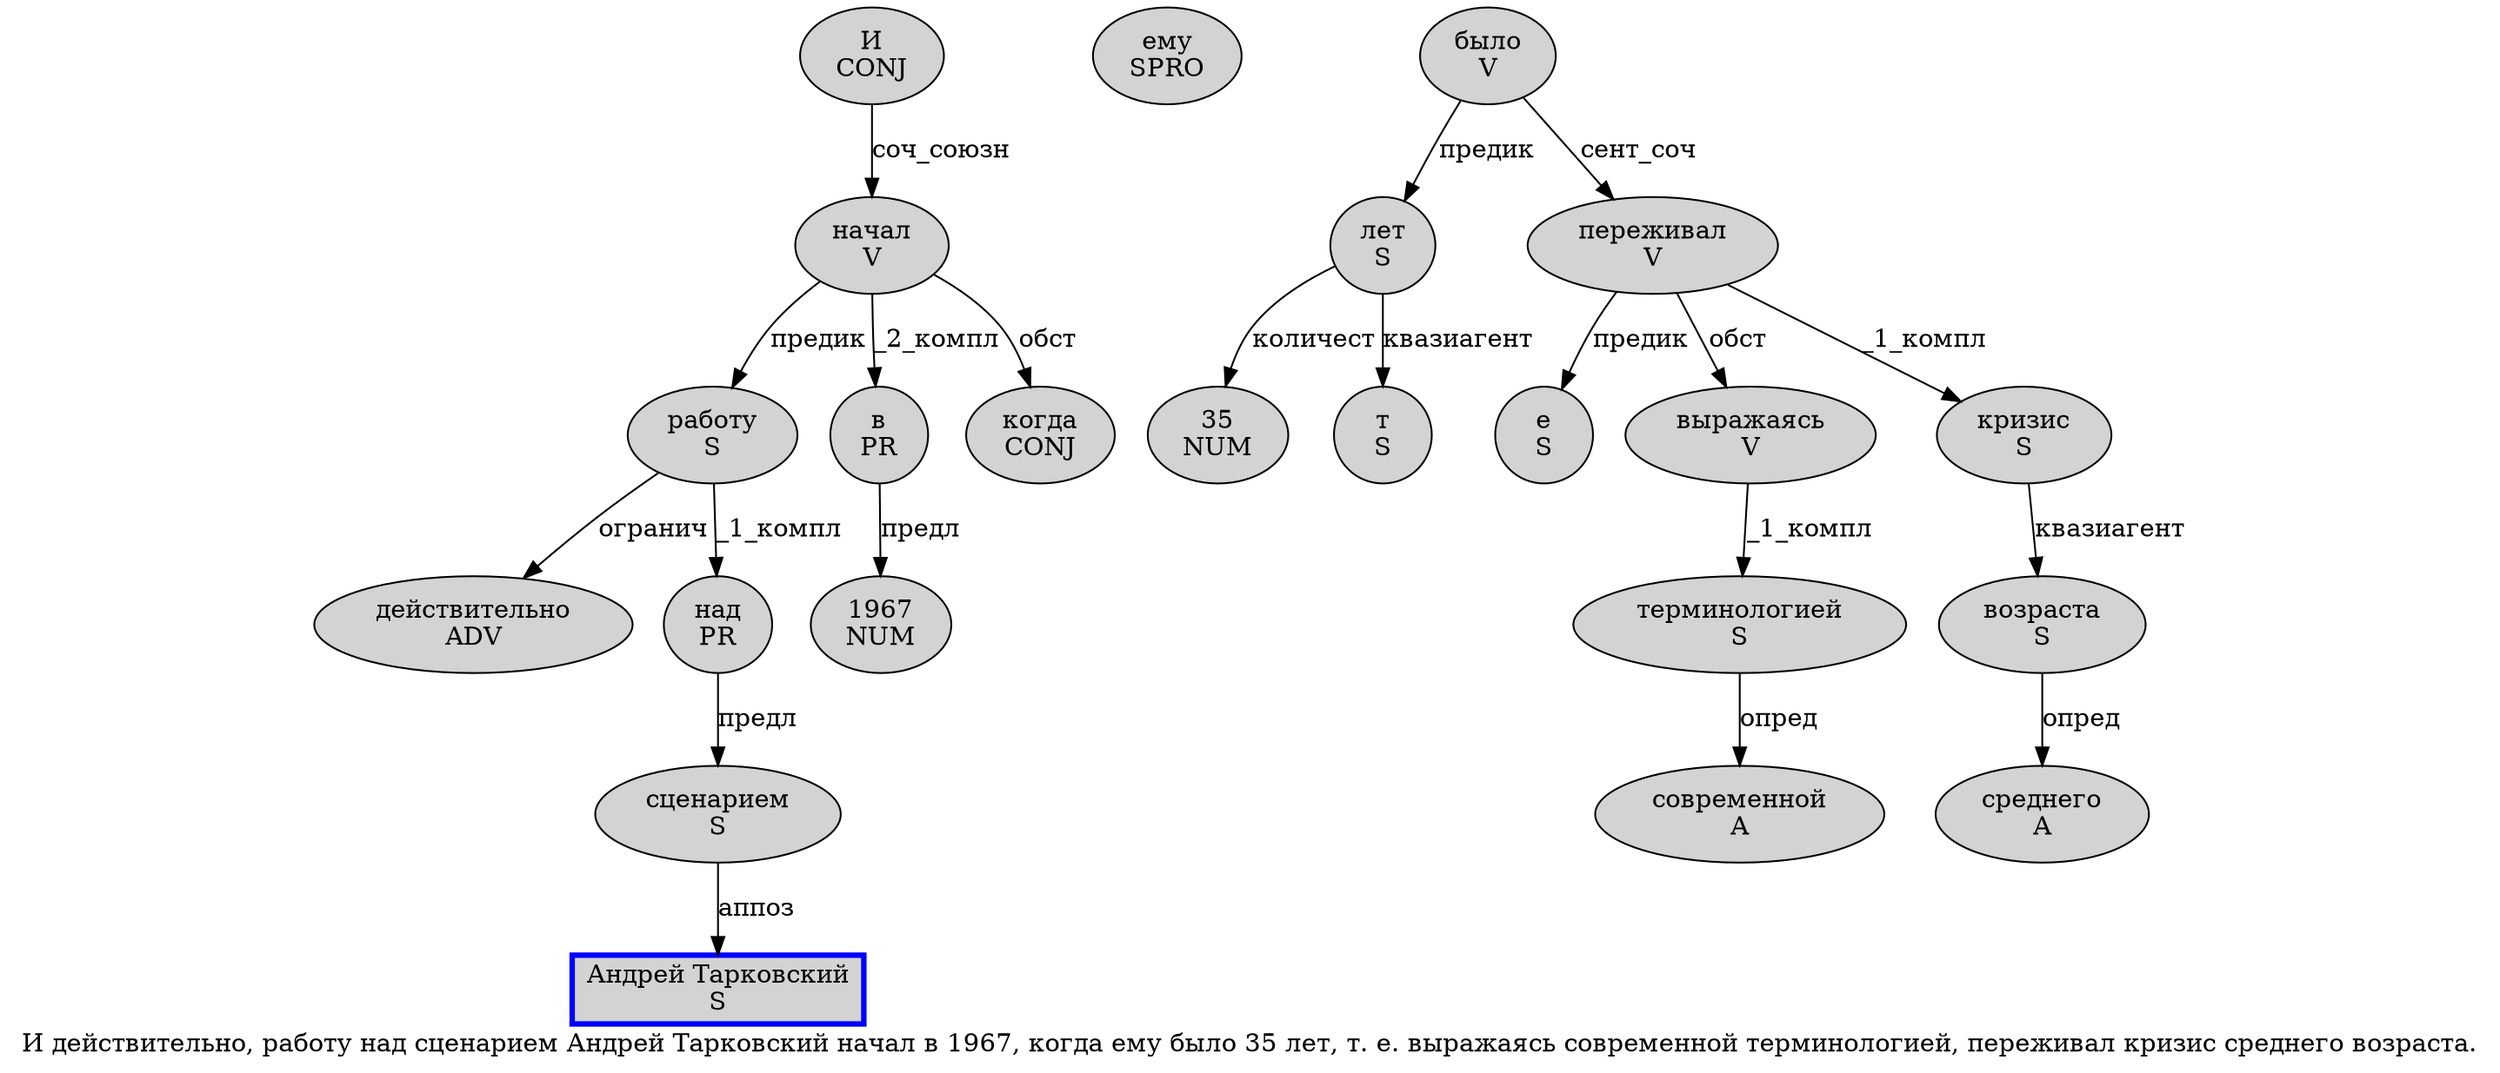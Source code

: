 digraph SENTENCE_2017 {
	graph [label="И действительно, работу над сценарием Андрей Тарковский начал в 1967, когда ему было 35 лет, т. е. выражаясь современной терминологией, переживал кризис среднего возраста."]
	node [style=filled]
		0 [label="И
CONJ" color="" fillcolor=lightgray penwidth=1 shape=ellipse]
		1 [label="действительно
ADV" color="" fillcolor=lightgray penwidth=1 shape=ellipse]
		3 [label="работу
S" color="" fillcolor=lightgray penwidth=1 shape=ellipse]
		4 [label="над
PR" color="" fillcolor=lightgray penwidth=1 shape=ellipse]
		5 [label="сценарием
S" color="" fillcolor=lightgray penwidth=1 shape=ellipse]
		6 [label="Андрей Тарковский
S" color=blue fillcolor=lightgray penwidth=3 shape=box]
		7 [label="начал
V" color="" fillcolor=lightgray penwidth=1 shape=ellipse]
		8 [label="в
PR" color="" fillcolor=lightgray penwidth=1 shape=ellipse]
		9 [label="1967
NUM" color="" fillcolor=lightgray penwidth=1 shape=ellipse]
		11 [label="когда
CONJ" color="" fillcolor=lightgray penwidth=1 shape=ellipse]
		12 [label="ему
SPRO" color="" fillcolor=lightgray penwidth=1 shape=ellipse]
		13 [label="было
V" color="" fillcolor=lightgray penwidth=1 shape=ellipse]
		14 [label="35
NUM" color="" fillcolor=lightgray penwidth=1 shape=ellipse]
		15 [label="лет
S" color="" fillcolor=lightgray penwidth=1 shape=ellipse]
		17 [label="т
S" color="" fillcolor=lightgray penwidth=1 shape=ellipse]
		19 [label="е
S" color="" fillcolor=lightgray penwidth=1 shape=ellipse]
		21 [label="выражаясь
V" color="" fillcolor=lightgray penwidth=1 shape=ellipse]
		22 [label="современной
A" color="" fillcolor=lightgray penwidth=1 shape=ellipse]
		23 [label="терминологией
S" color="" fillcolor=lightgray penwidth=1 shape=ellipse]
		25 [label="переживал
V" color="" fillcolor=lightgray penwidth=1 shape=ellipse]
		26 [label="кризис
S" color="" fillcolor=lightgray penwidth=1 shape=ellipse]
		27 [label="среднего
A" color="" fillcolor=lightgray penwidth=1 shape=ellipse]
		28 [label="возраста
S" color="" fillcolor=lightgray penwidth=1 shape=ellipse]
			25 -> 19 [label="предик"]
			25 -> 21 [label="обст"]
			25 -> 26 [label="_1_компл"]
			5 -> 6 [label="аппоз"]
			4 -> 5 [label="предл"]
			21 -> 23 [label="_1_компл"]
			0 -> 7 [label="соч_союзн"]
			8 -> 9 [label="предл"]
			23 -> 22 [label="опред"]
			28 -> 27 [label="опред"]
			15 -> 14 [label="количест"]
			15 -> 17 [label="квазиагент"]
			13 -> 15 [label="предик"]
			13 -> 25 [label="сент_соч"]
			26 -> 28 [label="квазиагент"]
			3 -> 1 [label="огранич"]
			3 -> 4 [label="_1_компл"]
			7 -> 3 [label="предик"]
			7 -> 8 [label="_2_компл"]
			7 -> 11 [label="обст"]
}